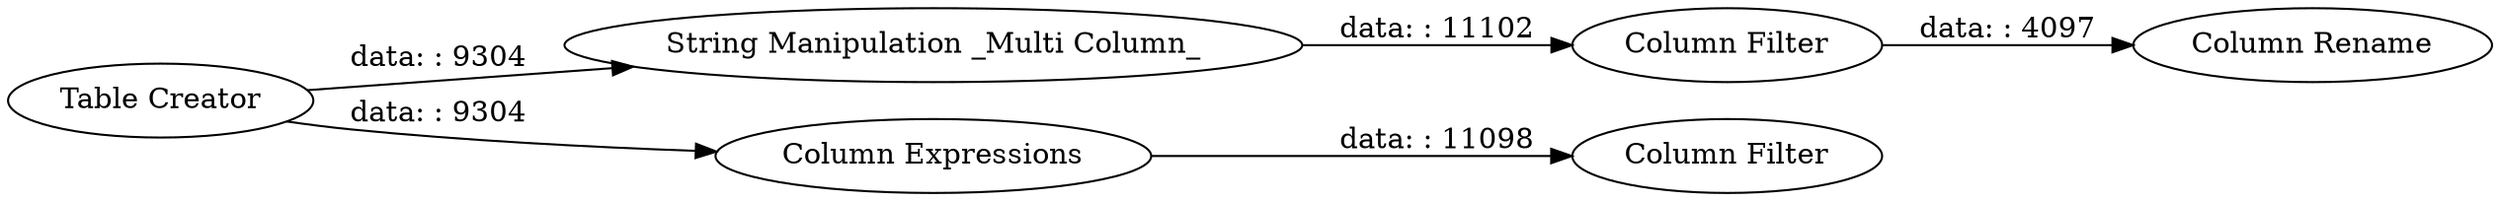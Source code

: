 digraph {
	"-6272871745674166088_7" [label="Column Rename"]
	"-6272871745674166088_8" [label="Column Filter"]
	"-6272871745674166088_1" [label="Table Creator"]
	"-6272871745674166088_6" [label="String Manipulation _Multi Column_"]
	"-6272871745674166088_9" [label="Column Filter"]
	"-6272871745674166088_3" [label="Column Expressions"]
	"-6272871745674166088_3" -> "-6272871745674166088_9" [label="data: : 11098"]
	"-6272871745674166088_1" -> "-6272871745674166088_3" [label="data: : 9304"]
	"-6272871745674166088_1" -> "-6272871745674166088_6" [label="data: : 9304"]
	"-6272871745674166088_8" -> "-6272871745674166088_7" [label="data: : 4097"]
	"-6272871745674166088_6" -> "-6272871745674166088_8" [label="data: : 11102"]
	rankdir=LR
}
